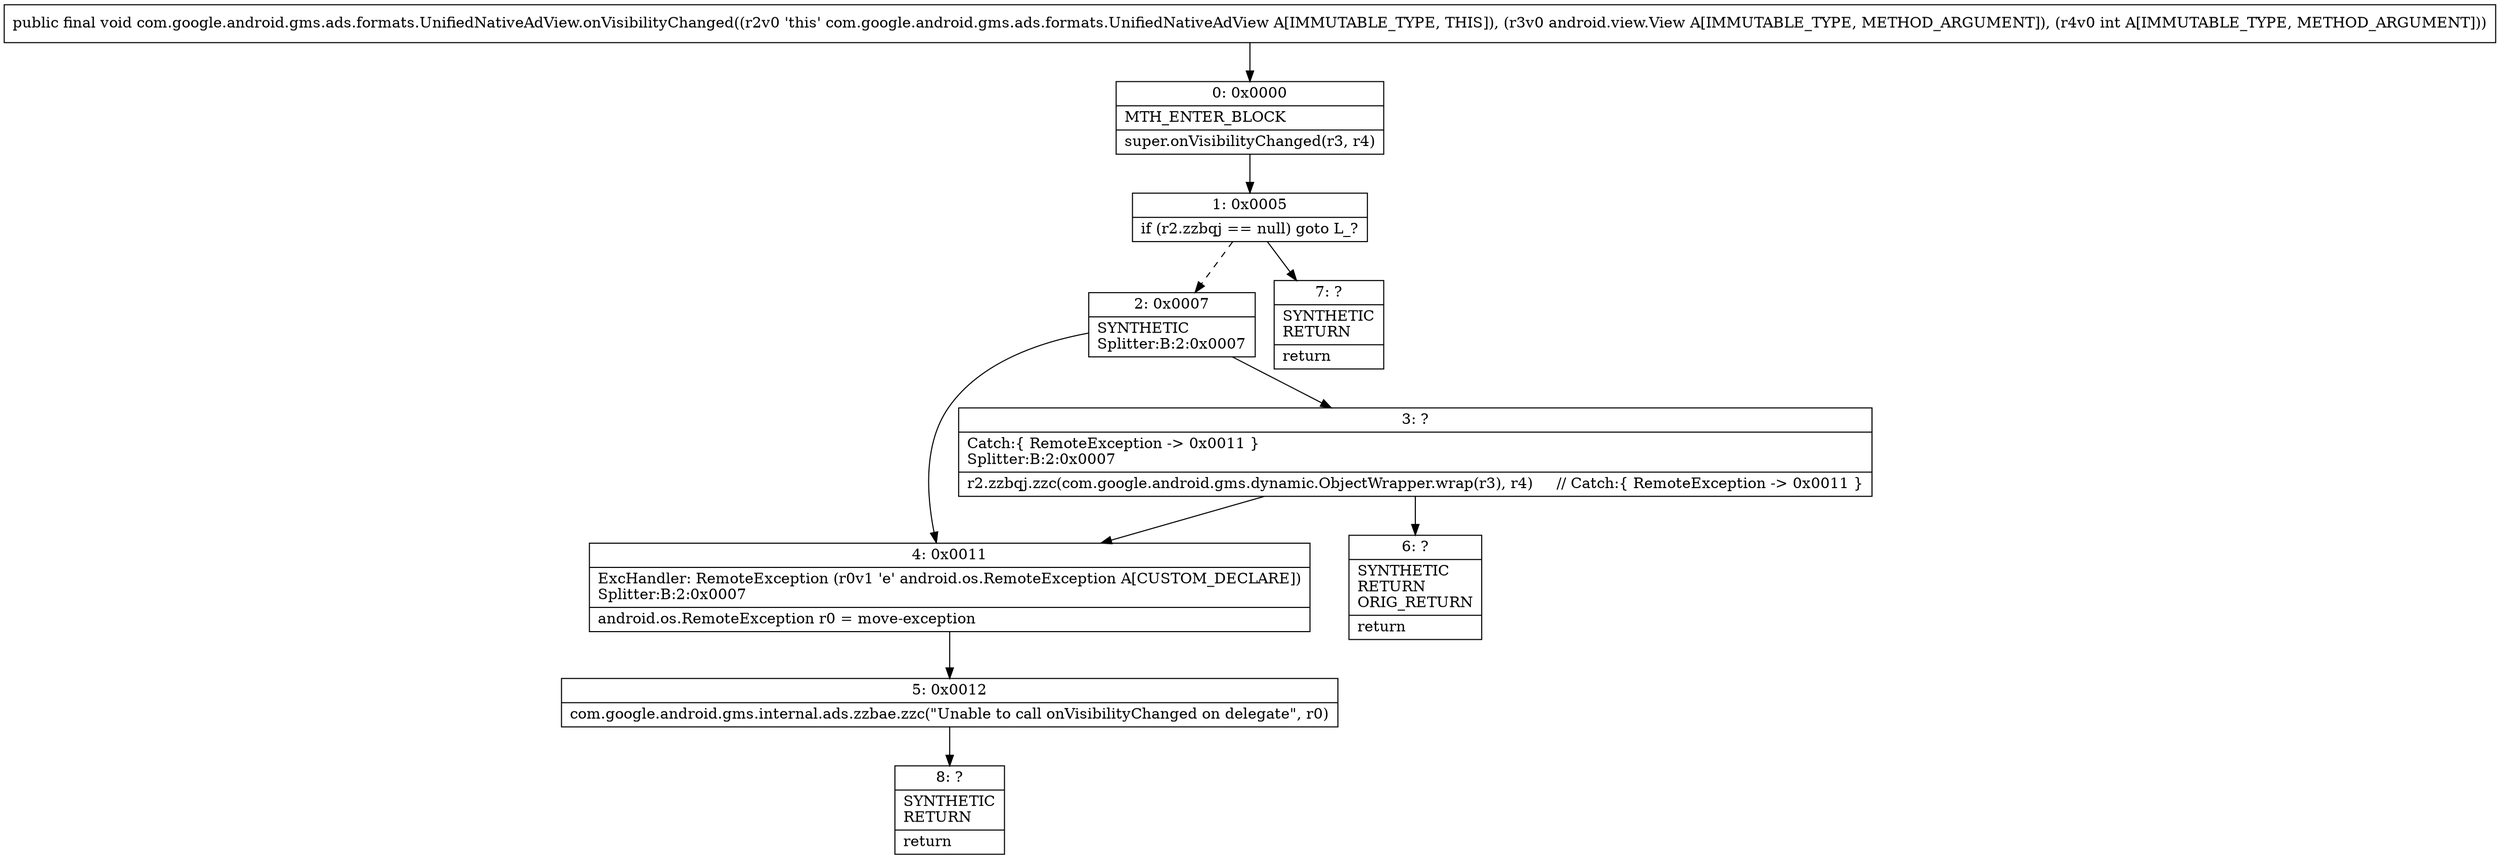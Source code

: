digraph "CFG forcom.google.android.gms.ads.formats.UnifiedNativeAdView.onVisibilityChanged(Landroid\/view\/View;I)V" {
Node_0 [shape=record,label="{0\:\ 0x0000|MTH_ENTER_BLOCK\l|super.onVisibilityChanged(r3, r4)\l}"];
Node_1 [shape=record,label="{1\:\ 0x0005|if (r2.zzbqj == null) goto L_?\l}"];
Node_2 [shape=record,label="{2\:\ 0x0007|SYNTHETIC\lSplitter:B:2:0x0007\l}"];
Node_3 [shape=record,label="{3\:\ ?|Catch:\{ RemoteException \-\> 0x0011 \}\lSplitter:B:2:0x0007\l|r2.zzbqj.zzc(com.google.android.gms.dynamic.ObjectWrapper.wrap(r3), r4)     \/\/ Catch:\{ RemoteException \-\> 0x0011 \}\l}"];
Node_4 [shape=record,label="{4\:\ 0x0011|ExcHandler: RemoteException (r0v1 'e' android.os.RemoteException A[CUSTOM_DECLARE])\lSplitter:B:2:0x0007\l|android.os.RemoteException r0 = move\-exception\l}"];
Node_5 [shape=record,label="{5\:\ 0x0012|com.google.android.gms.internal.ads.zzbae.zzc(\"Unable to call onVisibilityChanged on delegate\", r0)\l}"];
Node_6 [shape=record,label="{6\:\ ?|SYNTHETIC\lRETURN\lORIG_RETURN\l|return\l}"];
Node_7 [shape=record,label="{7\:\ ?|SYNTHETIC\lRETURN\l|return\l}"];
Node_8 [shape=record,label="{8\:\ ?|SYNTHETIC\lRETURN\l|return\l}"];
MethodNode[shape=record,label="{public final void com.google.android.gms.ads.formats.UnifiedNativeAdView.onVisibilityChanged((r2v0 'this' com.google.android.gms.ads.formats.UnifiedNativeAdView A[IMMUTABLE_TYPE, THIS]), (r3v0 android.view.View A[IMMUTABLE_TYPE, METHOD_ARGUMENT]), (r4v0 int A[IMMUTABLE_TYPE, METHOD_ARGUMENT])) }"];
MethodNode -> Node_0;
Node_0 -> Node_1;
Node_1 -> Node_2[style=dashed];
Node_1 -> Node_7;
Node_2 -> Node_3;
Node_2 -> Node_4;
Node_3 -> Node_4;
Node_3 -> Node_6;
Node_4 -> Node_5;
Node_5 -> Node_8;
}


